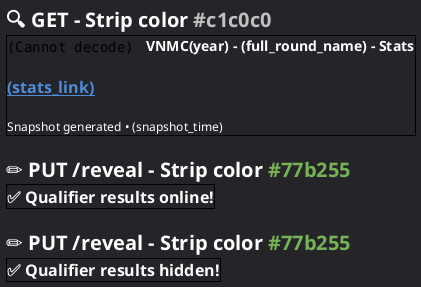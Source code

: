 @startsalt match
	<style>
		saltDiagram {
			BackgroundColor #242429
		}
	</style>
	{
		= <color:#ffffff>🔍 GET - Strip color <color:#c1c0c0><size:16>#c1c0c0
		{+
			<img:../logo.png>    <b><color:#ffffff><size:14>VNMC(year) - (full_round_name) - Stats
			.
			<b><color:#4c8cda><size:16>__(stats_link)__
			.
			<color:#ffffff><size:12>Snapshot generated • (snapshot_time)
		}
		.
		= <color:#ffffff>✏️ PUT /reveal - Strip color <color:#77b255><size:16>#77b255 /' toggle ON '/
		{+
			<b><color:#ffffff><size:16>✅ Qualifier results online!
		}
		.
		= <color:#ffffff>✏️ PUT /reveal - Strip color <color:#77b255><size:16>#77b255 /' toggle OFF '/
		{+
			<b><color:#ffffff><size:16>✅ Qualifier results hidden!
		}
	}
@endsalt